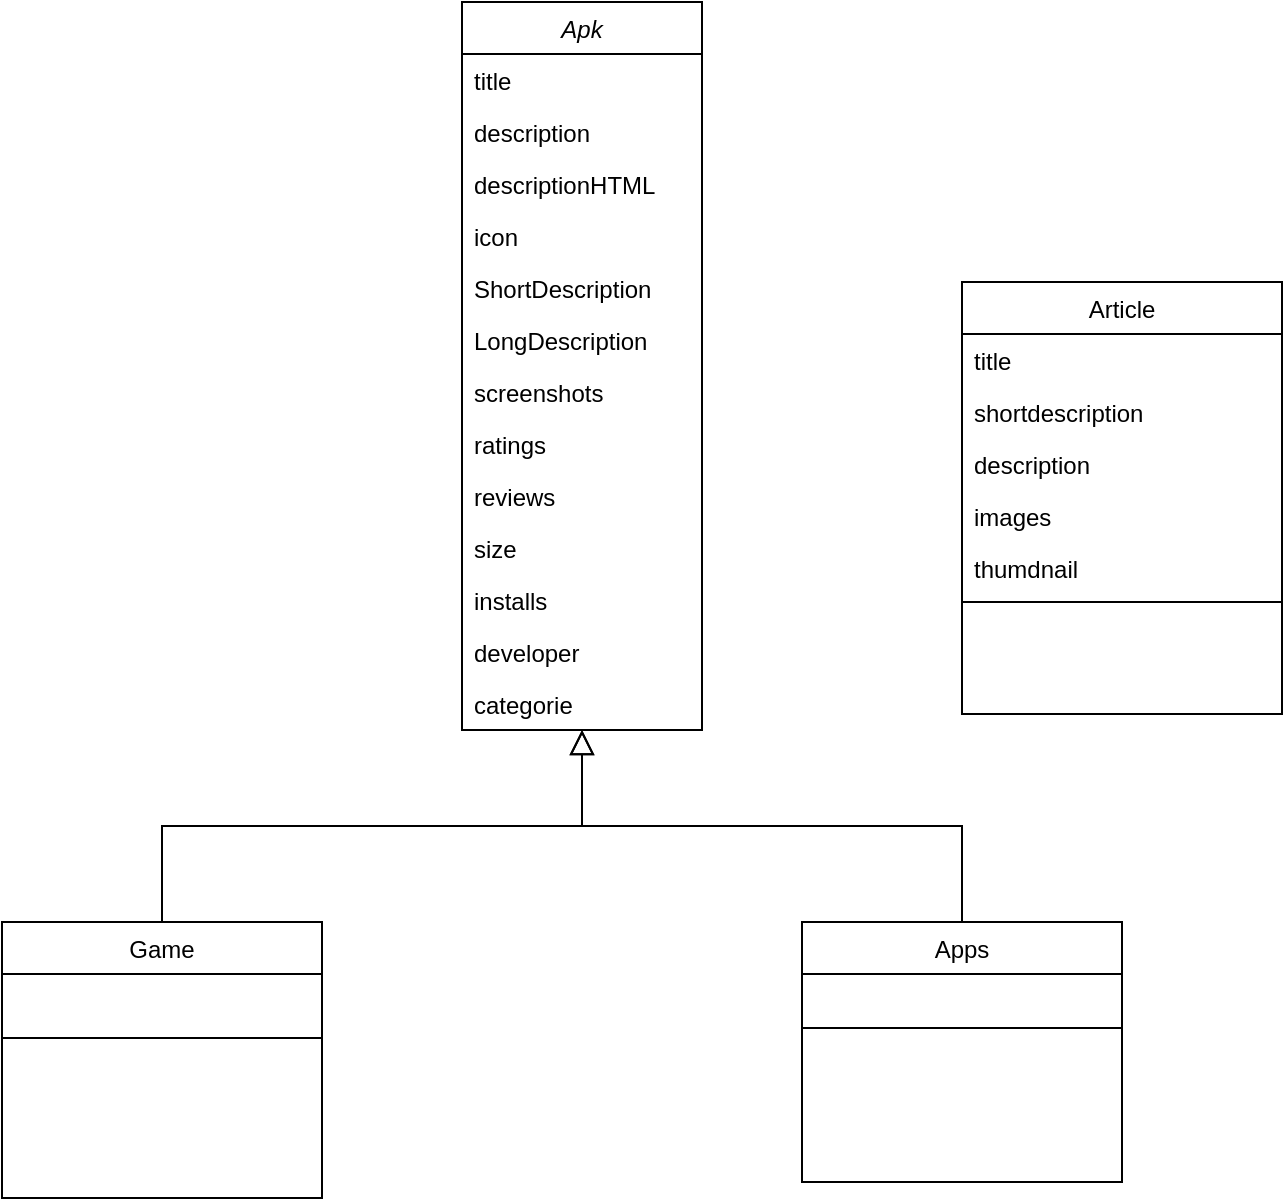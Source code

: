 <mxfile version="21.3.7" type="github" pages="4">
  <diagram id="C5RBs43oDa-KdzZeNtuy" name="Page-1">
    <mxGraphModel dx="1050" dy="623" grid="1" gridSize="10" guides="1" tooltips="1" connect="1" arrows="1" fold="1" page="1" pageScale="1" pageWidth="827" pageHeight="1169" math="0" shadow="0">
      <root>
        <mxCell id="WIyWlLk6GJQsqaUBKTNV-0" />
        <mxCell id="WIyWlLk6GJQsqaUBKTNV-1" parent="WIyWlLk6GJQsqaUBKTNV-0" />
        <mxCell id="zkfFHV4jXpPFQw0GAbJ--0" value="Apk" style="swimlane;fontStyle=2;align=center;verticalAlign=top;childLayout=stackLayout;horizontal=1;startSize=26;horizontalStack=0;resizeParent=1;resizeLast=0;collapsible=1;marginBottom=0;rounded=0;shadow=0;strokeWidth=1;" parent="WIyWlLk6GJQsqaUBKTNV-1" vertex="1">
          <mxGeometry x="320" y="40" width="120" height="364" as="geometry">
            <mxRectangle x="230" y="140" width="160" height="26" as="alternateBounds" />
          </mxGeometry>
        </mxCell>
        <mxCell id="zkfFHV4jXpPFQw0GAbJ--1" value="title" style="text;align=left;verticalAlign=top;spacingLeft=4;spacingRight=4;overflow=hidden;rotatable=0;points=[[0,0.5],[1,0.5]];portConstraint=eastwest;" parent="zkfFHV4jXpPFQw0GAbJ--0" vertex="1">
          <mxGeometry y="26" width="120" height="26" as="geometry" />
        </mxCell>
        <mxCell id="a1Oi_Ky5pciejbNv0Awz-40" value="description" style="text;align=left;verticalAlign=top;spacingLeft=4;spacingRight=4;overflow=hidden;rotatable=0;points=[[0,0.5],[1,0.5]];portConstraint=eastwest;" parent="zkfFHV4jXpPFQw0GAbJ--0" vertex="1">
          <mxGeometry y="52" width="120" height="26" as="geometry" />
        </mxCell>
        <mxCell id="a1Oi_Ky5pciejbNv0Awz-41" value="descriptionHTML" style="text;align=left;verticalAlign=top;spacingLeft=4;spacingRight=4;overflow=hidden;rotatable=0;points=[[0,0.5],[1,0.5]];portConstraint=eastwest;" parent="zkfFHV4jXpPFQw0GAbJ--0" vertex="1">
          <mxGeometry y="78" width="120" height="26" as="geometry" />
        </mxCell>
        <mxCell id="a1Oi_Ky5pciejbNv0Awz-2" value="icon" style="text;align=left;verticalAlign=top;spacingLeft=4;spacingRight=4;overflow=hidden;rotatable=0;points=[[0,0.5],[1,0.5]];portConstraint=eastwest;rounded=0;shadow=0;html=0;" parent="zkfFHV4jXpPFQw0GAbJ--0" vertex="1">
          <mxGeometry y="104" width="120" height="26" as="geometry" />
        </mxCell>
        <mxCell id="zkfFHV4jXpPFQw0GAbJ--3" value="ShortDescription" style="text;align=left;verticalAlign=top;spacingLeft=4;spacingRight=4;overflow=hidden;rotatable=0;points=[[0,0.5],[1,0.5]];portConstraint=eastwest;rounded=0;shadow=0;html=0;" parent="zkfFHV4jXpPFQw0GAbJ--0" vertex="1">
          <mxGeometry y="130" width="120" height="26" as="geometry" />
        </mxCell>
        <mxCell id="zkfFHV4jXpPFQw0GAbJ--5" value="LongDescription" style="text;align=left;verticalAlign=top;spacingLeft=4;spacingRight=4;overflow=hidden;rotatable=0;points=[[0,0.5],[1,0.5]];portConstraint=eastwest;" parent="zkfFHV4jXpPFQw0GAbJ--0" vertex="1">
          <mxGeometry y="156" width="120" height="26" as="geometry" />
        </mxCell>
        <mxCell id="a1Oi_Ky5pciejbNv0Awz-38" value="screenshots" style="text;align=left;verticalAlign=top;spacingLeft=4;spacingRight=4;overflow=hidden;rotatable=0;points=[[0,0.5],[1,0.5]];portConstraint=eastwest;rounded=0;shadow=0;html=0;" parent="zkfFHV4jXpPFQw0GAbJ--0" vertex="1">
          <mxGeometry y="182" width="120" height="26" as="geometry" />
        </mxCell>
        <mxCell id="a1Oi_Ky5pciejbNv0Awz-42" value="ratings" style="text;align=left;verticalAlign=top;spacingLeft=4;spacingRight=4;overflow=hidden;rotatable=0;points=[[0,0.5],[1,0.5]];portConstraint=eastwest;rounded=0;shadow=0;html=0;" parent="zkfFHV4jXpPFQw0GAbJ--0" vertex="1">
          <mxGeometry y="208" width="120" height="26" as="geometry" />
        </mxCell>
        <mxCell id="a1Oi_Ky5pciejbNv0Awz-43" value="reviews" style="text;align=left;verticalAlign=top;spacingLeft=4;spacingRight=4;overflow=hidden;rotatable=0;points=[[0,0.5],[1,0.5]];portConstraint=eastwest;rounded=0;shadow=0;html=0;" parent="zkfFHV4jXpPFQw0GAbJ--0" vertex="1">
          <mxGeometry y="234" width="120" height="26" as="geometry" />
        </mxCell>
        <mxCell id="a1Oi_Ky5pciejbNv0Awz-39" value="size" style="text;align=left;verticalAlign=top;spacingLeft=4;spacingRight=4;overflow=hidden;rotatable=0;points=[[0,0.5],[1,0.5]];portConstraint=eastwest;rounded=0;shadow=0;html=0;" parent="zkfFHV4jXpPFQw0GAbJ--0" vertex="1">
          <mxGeometry y="260" width="120" height="26" as="geometry" />
        </mxCell>
        <mxCell id="a1Oi_Ky5pciejbNv0Awz-44" value="installs" style="text;align=left;verticalAlign=top;spacingLeft=4;spacingRight=4;overflow=hidden;rotatable=0;points=[[0,0.5],[1,0.5]];portConstraint=eastwest;rounded=0;shadow=0;html=0;" parent="zkfFHV4jXpPFQw0GAbJ--0" vertex="1">
          <mxGeometry y="286" width="120" height="26" as="geometry" />
        </mxCell>
        <mxCell id="a1Oi_Ky5pciejbNv0Awz-45" value="developer" style="text;align=left;verticalAlign=top;spacingLeft=4;spacingRight=4;overflow=hidden;rotatable=0;points=[[0,0.5],[1,0.5]];portConstraint=eastwest;rounded=0;shadow=0;html=0;" parent="zkfFHV4jXpPFQw0GAbJ--0" vertex="1">
          <mxGeometry y="312" width="120" height="26" as="geometry" />
        </mxCell>
        <mxCell id="XHYxRueolxexjnhZCUnx-1" value="categorie" style="text;align=left;verticalAlign=top;spacingLeft=4;spacingRight=4;overflow=hidden;rotatable=0;points=[[0,0.5],[1,0.5]];portConstraint=eastwest;rounded=0;shadow=0;html=0;" parent="zkfFHV4jXpPFQw0GAbJ--0" vertex="1">
          <mxGeometry y="338" width="120" height="26" as="geometry" />
        </mxCell>
        <mxCell id="zkfFHV4jXpPFQw0GAbJ--6" value="Game" style="swimlane;fontStyle=0;align=center;verticalAlign=top;childLayout=stackLayout;horizontal=1;startSize=26;horizontalStack=0;resizeParent=1;resizeLast=0;collapsible=1;marginBottom=0;rounded=0;shadow=0;strokeWidth=1;" parent="WIyWlLk6GJQsqaUBKTNV-1" vertex="1">
          <mxGeometry x="90" y="500" width="160" height="138" as="geometry">
            <mxRectangle x="130" y="380" width="160" height="26" as="alternateBounds" />
          </mxGeometry>
        </mxCell>
        <mxCell id="zkfFHV4jXpPFQw0GAbJ--9" value="" style="line;html=1;strokeWidth=1;align=left;verticalAlign=middle;spacingTop=-1;spacingLeft=3;spacingRight=3;rotatable=0;labelPosition=right;points=[];portConstraint=eastwest;" parent="zkfFHV4jXpPFQw0GAbJ--6" vertex="1">
          <mxGeometry y="26" width="160" height="64" as="geometry" />
        </mxCell>
        <mxCell id="zkfFHV4jXpPFQw0GAbJ--12" value="" style="endArrow=block;endSize=10;endFill=0;shadow=0;strokeWidth=1;rounded=0;edgeStyle=elbowEdgeStyle;elbow=vertical;" parent="WIyWlLk6GJQsqaUBKTNV-1" source="zkfFHV4jXpPFQw0GAbJ--6" target="zkfFHV4jXpPFQw0GAbJ--0" edge="1">
          <mxGeometry width="160" relative="1" as="geometry">
            <mxPoint x="200" y="203" as="sourcePoint" />
            <mxPoint x="200" y="203" as="targetPoint" />
          </mxGeometry>
        </mxCell>
        <mxCell id="zkfFHV4jXpPFQw0GAbJ--13" value="Apps" style="swimlane;fontStyle=0;align=center;verticalAlign=top;childLayout=stackLayout;horizontal=1;startSize=26;horizontalStack=0;resizeParent=1;resizeLast=0;collapsible=1;marginBottom=0;rounded=0;shadow=0;strokeWidth=1;" parent="WIyWlLk6GJQsqaUBKTNV-1" vertex="1">
          <mxGeometry x="490" y="500" width="160" height="130" as="geometry">
            <mxRectangle x="340" y="380" width="170" height="26" as="alternateBounds" />
          </mxGeometry>
        </mxCell>
        <mxCell id="zkfFHV4jXpPFQw0GAbJ--15" value="" style="line;html=1;strokeWidth=1;align=left;verticalAlign=middle;spacingTop=-1;spacingLeft=3;spacingRight=3;rotatable=0;labelPosition=right;points=[];portConstraint=eastwest;" parent="zkfFHV4jXpPFQw0GAbJ--13" vertex="1">
          <mxGeometry y="26" width="160" height="54" as="geometry" />
        </mxCell>
        <mxCell id="zkfFHV4jXpPFQw0GAbJ--16" value="" style="endArrow=block;endSize=10;endFill=0;shadow=0;strokeWidth=1;rounded=0;edgeStyle=elbowEdgeStyle;elbow=vertical;" parent="WIyWlLk6GJQsqaUBKTNV-1" source="zkfFHV4jXpPFQw0GAbJ--13" target="zkfFHV4jXpPFQw0GAbJ--0" edge="1">
          <mxGeometry width="160" relative="1" as="geometry">
            <mxPoint x="210" y="373" as="sourcePoint" />
            <mxPoint x="310" y="271" as="targetPoint" />
          </mxGeometry>
        </mxCell>
        <mxCell id="zkfFHV4jXpPFQw0GAbJ--17" value="Article" style="swimlane;fontStyle=0;align=center;verticalAlign=top;childLayout=stackLayout;horizontal=1;startSize=26;horizontalStack=0;resizeParent=1;resizeLast=0;collapsible=1;marginBottom=0;rounded=0;shadow=0;strokeWidth=1;" parent="WIyWlLk6GJQsqaUBKTNV-1" vertex="1">
          <mxGeometry x="570" y="180" width="160" height="216" as="geometry">
            <mxRectangle x="570" y="100" width="160" height="26" as="alternateBounds" />
          </mxGeometry>
        </mxCell>
        <mxCell id="zkfFHV4jXpPFQw0GAbJ--18" value="title" style="text;align=left;verticalAlign=top;spacingLeft=4;spacingRight=4;overflow=hidden;rotatable=0;points=[[0,0.5],[1,0.5]];portConstraint=eastwest;" parent="zkfFHV4jXpPFQw0GAbJ--17" vertex="1">
          <mxGeometry y="26" width="160" height="26" as="geometry" />
        </mxCell>
        <mxCell id="zkfFHV4jXpPFQw0GAbJ--19" value="shortdescription" style="text;align=left;verticalAlign=top;spacingLeft=4;spacingRight=4;overflow=hidden;rotatable=0;points=[[0,0.5],[1,0.5]];portConstraint=eastwest;rounded=0;shadow=0;html=0;" parent="zkfFHV4jXpPFQw0GAbJ--17" vertex="1">
          <mxGeometry y="52" width="160" height="26" as="geometry" />
        </mxCell>
        <mxCell id="zkfFHV4jXpPFQw0GAbJ--20" value="description" style="text;align=left;verticalAlign=top;spacingLeft=4;spacingRight=4;overflow=hidden;rotatable=0;points=[[0,0.5],[1,0.5]];portConstraint=eastwest;rounded=0;shadow=0;html=0;" parent="zkfFHV4jXpPFQw0GAbJ--17" vertex="1">
          <mxGeometry y="78" width="160" height="26" as="geometry" />
        </mxCell>
        <mxCell id="zkfFHV4jXpPFQw0GAbJ--21" value="images" style="text;align=left;verticalAlign=top;spacingLeft=4;spacingRight=4;overflow=hidden;rotatable=0;points=[[0,0.5],[1,0.5]];portConstraint=eastwest;rounded=0;shadow=0;html=0;" parent="zkfFHV4jXpPFQw0GAbJ--17" vertex="1">
          <mxGeometry y="104" width="160" height="26" as="geometry" />
        </mxCell>
        <mxCell id="zkfFHV4jXpPFQw0GAbJ--22" value="thumdnail" style="text;align=left;verticalAlign=top;spacingLeft=4;spacingRight=4;overflow=hidden;rotatable=0;points=[[0,0.5],[1,0.5]];portConstraint=eastwest;rounded=0;shadow=0;html=0;" parent="zkfFHV4jXpPFQw0GAbJ--17" vertex="1">
          <mxGeometry y="130" width="160" height="26" as="geometry" />
        </mxCell>
        <mxCell id="zkfFHV4jXpPFQw0GAbJ--23" value="" style="line;html=1;strokeWidth=1;align=left;verticalAlign=middle;spacingTop=-1;spacingLeft=3;spacingRight=3;rotatable=0;labelPosition=right;points=[];portConstraint=eastwest;" parent="zkfFHV4jXpPFQw0GAbJ--17" vertex="1">
          <mxGeometry y="156" width="160" height="8" as="geometry" />
        </mxCell>
      </root>
    </mxGraphModel>
  </diagram>
  <diagram id="9x3FUVSs3cE9I3kzrcLE" name="Page-2">
    <mxGraphModel dx="1167" dy="692" grid="1" gridSize="10" guides="1" tooltips="1" connect="1" arrows="1" fold="1" page="1" pageScale="1" pageWidth="827" pageHeight="1169" math="0" shadow="0">
      <root>
        <mxCell id="0" />
        <mxCell id="1" parent="0" />
        <mxCell id="oyxYC7p3GmtmiMxruvlk-1" value="Client" style="shape=umlActor;verticalLabelPosition=bottom;verticalAlign=top;html=1;outlineConnect=0;" parent="1" vertex="1">
          <mxGeometry x="130" y="60" width="30" height="60" as="geometry" />
        </mxCell>
        <mxCell id="oyxYC7p3GmtmiMxruvlk-2" value="Admin" style="shape=umlActor;verticalLabelPosition=bottom;verticalAlign=top;html=1;outlineConnect=0;" parent="1" vertex="1">
          <mxGeometry x="130" y="420" width="30" height="60" as="geometry" />
        </mxCell>
        <mxCell id="oyxYC7p3GmtmiMxruvlk-3" value="Consulter les Applications" style="ellipse;whiteSpace=wrap;html=1;" parent="1" vertex="1">
          <mxGeometry x="310" width="240" height="60" as="geometry" />
        </mxCell>
        <mxCell id="oyxYC7p3GmtmiMxruvlk-4" value="Gerer Les Application" style="ellipse;whiteSpace=wrap;html=1;" parent="1" vertex="1">
          <mxGeometry x="280" y="510" width="240" height="60" as="geometry" />
        </mxCell>
        <mxCell id="oyxYC7p3GmtmiMxruvlk-7" value="" style="endArrow=none;html=1;rounded=0;exitX=0.5;exitY=0.5;exitDx=0;exitDy=0;exitPerimeter=0;entryX=0.02;entryY=0.687;entryDx=0;entryDy=0;entryPerimeter=0;" parent="1" source="oyxYC7p3GmtmiMxruvlk-1" target="oyxYC7p3GmtmiMxruvlk-3" edge="1">
          <mxGeometry width="50" height="50" relative="1" as="geometry">
            <mxPoint x="390" y="290" as="sourcePoint" />
            <mxPoint x="440" y="240" as="targetPoint" />
          </mxGeometry>
        </mxCell>
        <mxCell id="oyxYC7p3GmtmiMxruvlk-8" value="" style="endArrow=none;html=1;rounded=0;exitX=0.5;exitY=0.5;exitDx=0;exitDy=0;exitPerimeter=0;entryX=0.028;entryY=0.36;entryDx=0;entryDy=0;entryPerimeter=0;" parent="1" source="oyxYC7p3GmtmiMxruvlk-2" target="oyxYC7p3GmtmiMxruvlk-4" edge="1">
          <mxGeometry width="50" height="50" relative="1" as="geometry">
            <mxPoint x="390" y="520" as="sourcePoint" />
            <mxPoint x="440" y="470" as="targetPoint" />
          </mxGeometry>
        </mxCell>
        <mxCell id="oyxYC7p3GmtmiMxruvlk-14" value="Telecharger les Applications" style="ellipse;whiteSpace=wrap;html=1;" parent="1" vertex="1">
          <mxGeometry x="300" y="90" width="240" height="60" as="geometry" />
        </mxCell>
        <mxCell id="oyxYC7p3GmtmiMxruvlk-15" value="" style="endArrow=none;html=1;rounded=0;exitX=0.5;exitY=0.5;exitDx=0;exitDy=0;exitPerimeter=0;entryX=0;entryY=0.5;entryDx=0;entryDy=0;" parent="1" source="oyxYC7p3GmtmiMxruvlk-1" target="oyxYC7p3GmtmiMxruvlk-14" edge="1">
          <mxGeometry width="50" height="50" relative="1" as="geometry">
            <mxPoint x="155" y="100" as="sourcePoint" />
            <mxPoint x="290" y="130" as="targetPoint" />
          </mxGeometry>
        </mxCell>
        <mxCell id="oyxYC7p3GmtmiMxruvlk-17" value="Authentification" style="ellipse;whiteSpace=wrap;html=1;" parent="1" vertex="1">
          <mxGeometry x="620" y="420" width="240" height="60" as="geometry" />
        </mxCell>
        <mxCell id="oyxYC7p3GmtmiMxruvlk-21" value="Gerer Les Articles" style="ellipse;whiteSpace=wrap;html=1;" parent="1" vertex="1">
          <mxGeometry x="280" y="350" width="240" height="60" as="geometry" />
        </mxCell>
        <mxCell id="oyxYC7p3GmtmiMxruvlk-22" value="" style="endArrow=none;html=1;rounded=0;exitX=0.5;exitY=0.5;exitDx=0;exitDy=0;exitPerimeter=0;entryX=0;entryY=0.5;entryDx=0;entryDy=0;" parent="1" source="oyxYC7p3GmtmiMxruvlk-2" target="oyxYC7p3GmtmiMxruvlk-21" edge="1">
          <mxGeometry width="50" height="50" relative="1" as="geometry">
            <mxPoint x="145" y="430" as="sourcePoint" />
            <mxPoint x="300" y="430" as="targetPoint" />
          </mxGeometry>
        </mxCell>
        <mxCell id="oyxYC7p3GmtmiMxruvlk-27" value="Extends" style="endArrow=block;endSize=16;endFill=0;html=1;rounded=0;exitX=0.5;exitY=0;exitDx=0;exitDy=0;exitPerimeter=0;" parent="1" source="oyxYC7p3GmtmiMxruvlk-2" edge="1">
          <mxGeometry width="160" relative="1" as="geometry">
            <mxPoint x="160" y="390" as="sourcePoint" />
            <mxPoint x="145" y="140" as="targetPoint" />
          </mxGeometry>
        </mxCell>
        <mxCell id="oyxYC7p3GmtmiMxruvlk-28" value="&amp;lt;&amp;lt;include&amp;gt;&amp;gt;" style="endArrow=open;endSize=12;dashed=1;html=1;rounded=0;exitX=1;exitY=0.5;exitDx=0;exitDy=0;entryX=0.102;entryY=0.122;entryDx=0;entryDy=0;entryPerimeter=0;" parent="1" source="oyxYC7p3GmtmiMxruvlk-21" edge="1" target="oyxYC7p3GmtmiMxruvlk-17">
          <mxGeometry width="160" relative="1" as="geometry">
            <mxPoint x="350" y="310" as="sourcePoint" />
            <mxPoint x="650" y="420" as="targetPoint" />
          </mxGeometry>
        </mxCell>
        <mxCell id="oyxYC7p3GmtmiMxruvlk-30" value="&amp;lt;&amp;lt;include&amp;gt;&amp;gt;" style="endArrow=open;endSize=12;dashed=1;html=1;rounded=0;exitX=1;exitY=0.5;exitDx=0;exitDy=0;entryX=0.199;entryY=0.937;entryDx=0;entryDy=0;entryPerimeter=0;" parent="1" source="oyxYC7p3GmtmiMxruvlk-4" target="oyxYC7p3GmtmiMxruvlk-17" edge="1">
          <mxGeometry width="160" relative="1" as="geometry">
            <mxPoint x="540" y="510" as="sourcePoint" />
            <mxPoint x="694" y="563" as="targetPoint" />
          </mxGeometry>
        </mxCell>
        <mxCell id="18bco8BzDq-YY5OEev9_-1" value="&lt;font style=&quot;font-size: 12px;&quot;&gt;Consulter les articles&lt;/font&gt;" style="ellipse;whiteSpace=wrap;html=1;fontSize=16;" vertex="1" parent="1">
          <mxGeometry x="300" y="180" width="240" height="50" as="geometry" />
        </mxCell>
        <mxCell id="18bco8BzDq-YY5OEev9_-2" value="" style="endArrow=none;html=1;rounded=0;fontSize=12;startSize=8;endSize=8;curved=1;exitX=0.5;exitY=0.5;exitDx=0;exitDy=0;exitPerimeter=0;entryX=0.032;entryY=0.344;entryDx=0;entryDy=0;entryPerimeter=0;" edge="1" parent="1" source="oyxYC7p3GmtmiMxruvlk-1" target="18bco8BzDq-YY5OEev9_-1">
          <mxGeometry width="50" height="50" relative="1" as="geometry">
            <mxPoint x="530" y="210" as="sourcePoint" />
            <mxPoint x="580" y="160" as="targetPoint" />
          </mxGeometry>
        </mxCell>
      </root>
    </mxGraphModel>
  </diagram>
  <diagram id="LFkCnb4qeMZyGFHx7Eqo" name="sequenceAdmin">
    <mxGraphModel dx="1450" dy="623" grid="0" gridSize="10" guides="1" tooltips="1" connect="1" arrows="1" fold="1" page="0" pageScale="1" pageWidth="827" pageHeight="1169" math="0" shadow="0">
      <root>
        <mxCell id="0" />
        <mxCell id="1" parent="0" />
        <mxCell id="Ls_dzNmJnzylHjJiiB_Z-13" value="&lt;div style=&quot;&quot;&gt;&lt;br&gt;&lt;/div&gt;" style="shape=umlLifeline;perimeter=lifelinePerimeter;whiteSpace=wrap;html=1;container=1;dropTarget=0;collapsible=0;recursiveResize=0;outlineConnect=0;portConstraint=eastwest;newEdgeStyle={&quot;edgeStyle&quot;:&quot;elbowEdgeStyle&quot;,&quot;elbow&quot;:&quot;vertical&quot;,&quot;curved&quot;:0,&quot;rounded&quot;:0};participant=umlActor;fontSize=16;align=right;" vertex="1" parent="1">
          <mxGeometry y="43" width="21.37" height="525" as="geometry" />
        </mxCell>
        <mxCell id="Ls_dzNmJnzylHjJiiB_Z-17" value="" style="html=1;points=[];perimeter=orthogonalPerimeter;outlineConnect=0;targetShapes=umlLifeline;portConstraint=eastwest;newEdgeStyle={&quot;edgeStyle&quot;:&quot;elbowEdgeStyle&quot;,&quot;elbow&quot;:&quot;vertical&quot;,&quot;curved&quot;:0,&quot;rounded&quot;:0};fontSize=16;" vertex="1" parent="Ls_dzNmJnzylHjJiiB_Z-13">
          <mxGeometry x="5" y="55" width="10" height="249" as="geometry" />
        </mxCell>
        <mxCell id="Ls_dzNmJnzylHjJiiB_Z-23" value="" style="endArrow=block;endSize=16;endFill=0;html=1;rounded=0;fontSize=12;curved=1;" edge="1" parent="1">
          <mxGeometry width="160" relative="1" as="geometry">
            <mxPoint x="16" y="124" as="sourcePoint" />
            <mxPoint x="279" y="124" as="targetPoint" />
          </mxGeometry>
        </mxCell>
        <mxCell id="Ls_dzNmJnzylHjJiiB_Z-24" value="&lt;font style=&quot;font-size: 12px;&quot;&gt;Saisir Email et mot de passe()&lt;/font&gt;" style="text;strokeColor=none;align=center;fillColor=none;html=1;verticalAlign=middle;whiteSpace=wrap;rounded=0;fontSize=16;" vertex="1" parent="1">
          <mxGeometry x="64" y="125" width="174" height="30" as="geometry" />
        </mxCell>
        <mxCell id="Ls_dzNmJnzylHjJiiB_Z-26" value="&lt;font style=&quot;font-size: 13px;&quot;&gt;Admin&lt;/font&gt;" style="text;strokeColor=none;align=center;fillColor=none;html=1;verticalAlign=middle;whiteSpace=wrap;rounded=0;fontSize=16;" vertex="1" parent="1">
          <mxGeometry x="-20" y="9" width="60" height="30" as="geometry" />
        </mxCell>
        <mxCell id="Ls_dzNmJnzylHjJiiB_Z-30" value="&lt;font style=&quot;font-size: 13px;&quot;&gt;View&lt;/font&gt;" style="html=1;whiteSpace=wrap;fontSize=16;" vertex="1" parent="1">
          <mxGeometry x="244" y="44" width="80" height="37" as="geometry" />
        </mxCell>
        <mxCell id="Ls_dzNmJnzylHjJiiB_Z-31" value="" style="endArrow=none;dashed=1;html=1;rounded=0;fontSize=12;startSize=8;endSize=8;curved=1;entryX=0.5;entryY=1;entryDx=0;entryDy=0;" edge="1" parent="1" source="Ls_dzNmJnzylHjJiiB_Z-32" target="Ls_dzNmJnzylHjJiiB_Z-30">
          <mxGeometry width="50" height="50" relative="1" as="geometry">
            <mxPoint x="287" y="398" as="sourcePoint" />
            <mxPoint x="292" y="262" as="targetPoint" />
          </mxGeometry>
        </mxCell>
        <mxCell id="Ls_dzNmJnzylHjJiiB_Z-33" value="" style="endArrow=none;dashed=1;html=1;rounded=0;fontSize=12;startSize=8;endSize=8;curved=1;entryX=0.5;entryY=1;entryDx=0;entryDy=0;" edge="1" parent="1" target="Ls_dzNmJnzylHjJiiB_Z-32">
          <mxGeometry width="50" height="50" relative="1" as="geometry">
            <mxPoint x="284" y="561" as="sourcePoint" />
            <mxPoint x="356" y="135" as="targetPoint" />
          </mxGeometry>
        </mxCell>
        <mxCell id="Ls_dzNmJnzylHjJiiB_Z-32" value="" style="html=1;points=[];perimeter=orthogonalPerimeter;outlineConnect=0;targetShapes=umlLifeline;portConstraint=eastwest;newEdgeStyle={&quot;edgeStyle&quot;:&quot;elbowEdgeStyle&quot;,&quot;elbow&quot;:&quot;vertical&quot;,&quot;curved&quot;:0,&quot;rounded&quot;:0};fontSize=16;" vertex="1" parent="1">
          <mxGeometry x="279" y="125" width="11.2" height="290" as="geometry" />
        </mxCell>
        <mxCell id="Ls_dzNmJnzylHjJiiB_Z-34" value="&lt;font style=&quot;font-size: 13px;&quot;&gt;Service&lt;/font&gt;" style="html=1;whiteSpace=wrap;fontSize=16;" vertex="1" parent="1">
          <mxGeometry x="510" y="44" width="80" height="37" as="geometry" />
        </mxCell>
        <mxCell id="Ls_dzNmJnzylHjJiiB_Z-35" value="" style="endArrow=none;dashed=1;html=1;rounded=0;fontSize=12;startSize=8;endSize=8;curved=1;entryX=0.5;entryY=1;entryDx=0;entryDy=0;" edge="1" parent="1" target="Ls_dzNmJnzylHjJiiB_Z-34">
          <mxGeometry width="50" height="50" relative="1" as="geometry">
            <mxPoint x="550" y="548" as="sourcePoint" />
            <mxPoint x="550" y="135" as="targetPoint" />
          </mxGeometry>
        </mxCell>
        <mxCell id="Ls_dzNmJnzylHjJiiB_Z-36" value="" style="html=1;points=[];perimeter=orthogonalPerimeter;outlineConnect=0;targetShapes=umlLifeline;portConstraint=eastwest;newEdgeStyle={&quot;edgeStyle&quot;:&quot;elbowEdgeStyle&quot;,&quot;elbow&quot;:&quot;vertical&quot;,&quot;curved&quot;:0,&quot;rounded&quot;:0};fontSize=16;" vertex="1" parent="1">
          <mxGeometry x="545" y="156" width="10" height="255" as="geometry" />
        </mxCell>
        <mxCell id="Ls_dzNmJnzylHjJiiB_Z-37" value="&lt;font style=&quot;font-size: 13px;&quot;&gt;Database&lt;/font&gt;" style="html=1;whiteSpace=wrap;fontSize=16;" vertex="1" parent="1">
          <mxGeometry x="715" y="42" width="80" height="37" as="geometry" />
        </mxCell>
        <mxCell id="Ls_dzNmJnzylHjJiiB_Z-38" value="" style="endArrow=none;dashed=1;html=1;rounded=0;fontSize=12;startSize=8;endSize=8;curved=1;entryX=0.5;entryY=1;entryDx=0;entryDy=0;" edge="1" parent="1" target="Ls_dzNmJnzylHjJiiB_Z-37">
          <mxGeometry width="50" height="50" relative="1" as="geometry">
            <mxPoint x="755" y="545" as="sourcePoint" />
            <mxPoint x="755" y="135" as="targetPoint" />
          </mxGeometry>
        </mxCell>
        <mxCell id="Ls_dzNmJnzylHjJiiB_Z-39" value="" style="html=1;points=[];perimeter=orthogonalPerimeter;outlineConnect=0;targetShapes=umlLifeline;portConstraint=eastwest;newEdgeStyle={&quot;edgeStyle&quot;:&quot;elbowEdgeStyle&quot;,&quot;elbow&quot;:&quot;vertical&quot;,&quot;curved&quot;:0,&quot;rounded&quot;:0};fontSize=16;" vertex="1" parent="1">
          <mxGeometry x="750" y="156" width="10" height="243" as="geometry" />
        </mxCell>
        <mxCell id="Ls_dzNmJnzylHjJiiB_Z-40" value="" style="endArrow=block;endSize=16;endFill=0;html=1;rounded=0;fontSize=12;curved=1;" edge="1" parent="1">
          <mxGeometry width="160" relative="1" as="geometry">
            <mxPoint x="289" y="198" as="sourcePoint" />
            <mxPoint x="544" y="198" as="targetPoint" />
          </mxGeometry>
        </mxCell>
        <mxCell id="Ls_dzNmJnzylHjJiiB_Z-41" value="&lt;font style=&quot;font-size: 12px;&quot;&gt;Valider Format Email et mot de passe()&lt;/font&gt;" style="text;strokeColor=none;align=center;fillColor=none;html=1;verticalAlign=middle;whiteSpace=wrap;rounded=0;fontSize=12;" vertex="1" parent="1">
          <mxGeometry x="329" y="204" width="172" height="30" as="geometry" />
        </mxCell>
        <mxCell id="Ls_dzNmJnzylHjJiiB_Z-43" value="" style="endArrow=block;endSize=16;endFill=0;html=1;rounded=0;fontSize=12;curved=1;" edge="1" parent="1" source="Ls_dzNmJnzylHjJiiB_Z-36">
          <mxGeometry width="160" relative="1" as="geometry">
            <mxPoint x="560" y="183" as="sourcePoint" />
            <mxPoint x="747" y="183" as="targetPoint" />
          </mxGeometry>
        </mxCell>
        <mxCell id="Ls_dzNmJnzylHjJiiB_Z-44" value="loop1,3" style="shape=umlFrame;whiteSpace=wrap;html=1;pointerEvents=0;fontSize=16;" vertex="1" parent="1">
          <mxGeometry x="-13" y="244" width="796" height="111" as="geometry" />
        </mxCell>
        <mxCell id="Ls_dzNmJnzylHjJiiB_Z-46" value="" style="endArrow=open;endFill=1;endSize=12;html=1;rounded=0;fontSize=12;curved=1;" edge="1" parent="1">
          <mxGeometry width="160" relative="1" as="geometry">
            <mxPoint x="279" y="285" as="sourcePoint" />
            <mxPoint x="15" y="285" as="targetPoint" />
          </mxGeometry>
        </mxCell>
        <mxCell id="Ls_dzNmJnzylHjJiiB_Z-47" value="" style="endArrow=open;endFill=1;endSize=12;html=1;rounded=0;fontSize=12;curved=1;" edge="1" parent="1">
          <mxGeometry width="160" relative="1" as="geometry">
            <mxPoint x="544" y="287" as="sourcePoint" />
            <mxPoint x="291" y="287.5" as="targetPoint" />
          </mxGeometry>
        </mxCell>
        <mxCell id="Ls_dzNmJnzylHjJiiB_Z-48" value="" style="endArrow=open;endFill=1;endSize=12;html=1;rounded=0;fontSize=12;curved=1;" edge="1" parent="1">
          <mxGeometry width="160" relative="1" as="geometry">
            <mxPoint x="748" y="268" as="sourcePoint" />
            <mxPoint x="553" y="268" as="targetPoint" />
          </mxGeometry>
        </mxCell>
        <mxCell id="Ls_dzNmJnzylHjJiiB_Z-52" value="&lt;font style=&quot;font-size: 12px;&quot;&gt;Verifier Email et mot de passe dans la base de donne()&lt;/font&gt;" style="text;strokeColor=none;align=center;fillColor=none;html=1;verticalAlign=middle;whiteSpace=wrap;rounded=0;fontSize=12;" vertex="1" parent="1">
          <mxGeometry x="561" y="191" width="172" height="30" as="geometry" />
        </mxCell>
        <mxCell id="Ls_dzNmJnzylHjJiiB_Z-53" value="&lt;font style=&quot;font-size: 12px;&quot;&gt;Email ou mot de passe Incorrecte()&lt;/font&gt;" style="text;strokeColor=none;align=center;fillColor=none;html=1;verticalAlign=middle;whiteSpace=wrap;rounded=0;fontSize=12;" vertex="1" parent="1">
          <mxGeometry x="576" y="275" width="172" height="30" as="geometry" />
        </mxCell>
        <mxCell id="Ls_dzNmJnzylHjJiiB_Z-54" value="&lt;font style=&quot;font-size: 12px;&quot;&gt;Email ou mot de passe Incorrecte()&lt;/font&gt;" style="text;strokeColor=none;align=center;fillColor=none;html=1;verticalAlign=middle;whiteSpace=wrap;rounded=0;fontSize=12;" vertex="1" parent="1">
          <mxGeometry x="338" y="292" width="172" height="30" as="geometry" />
        </mxCell>
        <mxCell id="Ls_dzNmJnzylHjJiiB_Z-55" value="Incorrecte" style="text;strokeColor=none;align=center;fillColor=none;html=1;verticalAlign=middle;whiteSpace=wrap;rounded=0;fontSize=12;" vertex="1" parent="1">
          <mxGeometry x="66" y="290" width="172" height="30" as="geometry" />
        </mxCell>
        <mxCell id="Ls_dzNmJnzylHjJiiB_Z-57" value="" style="endArrow=open;endFill=1;endSize=12;html=1;rounded=0;fontSize=12;curved=1;" edge="1" parent="1" target="Ls_dzNmJnzylHjJiiB_Z-32">
          <mxGeometry width="160" relative="1" as="geometry">
            <mxPoint x="16" y="329" as="sourcePoint" />
            <mxPoint x="145" y="329" as="targetPoint" />
          </mxGeometry>
        </mxCell>
        <mxCell id="Ls_dzNmJnzylHjJiiB_Z-58" value="Ressaier" style="text;strokeColor=none;align=center;fillColor=none;html=1;verticalAlign=middle;whiteSpace=wrap;rounded=0;fontSize=12;" vertex="1" parent="1">
          <mxGeometry x="55" y="329" width="172" height="30" as="geometry" />
        </mxCell>
        <mxCell id="Ls_dzNmJnzylHjJiiB_Z-62" value="alt" style="shape=umlFrame;whiteSpace=wrap;html=1;pointerEvents=0;fontSize=16;" vertex="1" parent="1">
          <mxGeometry x="-20" y="151" width="820" height="333" as="geometry" />
        </mxCell>
        <mxCell id="Ls_dzNmJnzylHjJiiB_Z-64" value="else" style="shape=umlFrame;whiteSpace=wrap;html=1;pointerEvents=0;fontSize=16;" vertex="1" parent="1">
          <mxGeometry x="-20" y="375" width="820" height="109" as="geometry" />
        </mxCell>
        <mxCell id="Ls_dzNmJnzylHjJiiB_Z-65" value="" style="endArrow=open;endFill=1;endSize=12;html=1;rounded=0;fontSize=12;curved=1;" edge="1" parent="1">
          <mxGeometry width="160" relative="1" as="geometry">
            <mxPoint x="750" y="399" as="sourcePoint" />
            <mxPoint x="555" y="399" as="targetPoint" />
          </mxGeometry>
        </mxCell>
        <mxCell id="Ls_dzNmJnzylHjJiiB_Z-66" value="&lt;font style=&quot;font-size: 12px;&quot;&gt;Admin Trouve()&lt;/font&gt;" style="text;strokeColor=none;align=center;fillColor=none;html=1;verticalAlign=middle;whiteSpace=wrap;rounded=0;fontSize=12;" vertex="1" parent="1">
          <mxGeometry x="583" y="399" width="172" height="30" as="geometry" />
        </mxCell>
        <mxCell id="Ls_dzNmJnzylHjJiiB_Z-67" value="&lt;font style=&quot;font-size: 12px;&quot;&gt;Redirect La page vers autre()&lt;/font&gt;" style="text;strokeColor=none;align=center;fillColor=none;html=1;verticalAlign=middle;whiteSpace=wrap;rounded=0;fontSize=12;" vertex="1" parent="1">
          <mxGeometry x="355" y="409" width="172" height="30" as="geometry" />
        </mxCell>
        <mxCell id="Ls_dzNmJnzylHjJiiB_Z-68" value="" style="endArrow=open;endFill=1;endSize=12;html=1;rounded=0;fontSize=12;curved=1;" edge="1" parent="1" source="Ls_dzNmJnzylHjJiiB_Z-36">
          <mxGeometry width="160" relative="1" as="geometry">
            <mxPoint x="485.2" y="411" as="sourcePoint" />
            <mxPoint x="290.2" y="411" as="targetPoint" />
          </mxGeometry>
        </mxCell>
        <mxCell id="Ls_dzNmJnzylHjJiiB_Z-69" value="" style="endArrow=open;endFill=1;endSize=12;html=1;rounded=0;fontSize=12;curved=1;" edge="1" parent="1" source="Ls_dzNmJnzylHjJiiB_Z-32">
          <mxGeometry width="160" relative="1" as="geometry">
            <mxPoint x="270.8" y="415" as="sourcePoint" />
            <mxPoint x="16" y="415" as="targetPoint" />
          </mxGeometry>
        </mxCell>
        <mxCell id="Ls_dzNmJnzylHjJiiB_Z-70" value="&lt;font style=&quot;font-size: 12px;&quot;&gt;Dashboard()&lt;/font&gt;" style="text;strokeColor=none;align=center;fillColor=none;html=1;verticalAlign=middle;whiteSpace=wrap;rounded=0;fontSize=12;" vertex="1" parent="1">
          <mxGeometry x="78" y="417" width="172" height="30" as="geometry" />
        </mxCell>
      </root>
    </mxGraphModel>
  </diagram>
  <diagram id="nPiMwICSmOJndpJwCKLi" name="Sequence Client">
    <mxGraphModel dx="1635" dy="1133" grid="0" gridSize="10" guides="1" tooltips="1" connect="1" arrows="0" fold="1" page="0" pageScale="1" pageWidth="827" pageHeight="1169" math="0" shadow="0">
      <root>
        <mxCell id="0" />
        <mxCell id="1" parent="0" />
        <mxCell id="pt8OWd2sOEDAlgRB6GiU-1" value="&lt;div style=&quot;&quot;&gt;&lt;br&gt;&lt;/div&gt;" style="shape=umlLifeline;perimeter=lifelinePerimeter;whiteSpace=wrap;html=1;container=1;dropTarget=0;collapsible=0;recursiveResize=0;outlineConnect=0;portConstraint=eastwest;newEdgeStyle={&quot;edgeStyle&quot;:&quot;elbowEdgeStyle&quot;,&quot;elbow&quot;:&quot;vertical&quot;,&quot;curved&quot;:0,&quot;rounded&quot;:0};participant=umlActor;fontSize=16;align=right;" vertex="1" parent="1">
          <mxGeometry x="-148" y="11" width="21.37" height="642" as="geometry" />
        </mxCell>
        <mxCell id="pt8OWd2sOEDAlgRB6GiU-2" value="" style="html=1;points=[];perimeter=orthogonalPerimeter;outlineConnect=0;targetShapes=umlLifeline;portConstraint=eastwest;newEdgeStyle={&quot;edgeStyle&quot;:&quot;elbowEdgeStyle&quot;,&quot;elbow&quot;:&quot;vertical&quot;,&quot;curved&quot;:0,&quot;rounded&quot;:0};fontSize=16;" vertex="1" parent="pt8OWd2sOEDAlgRB6GiU-1">
          <mxGeometry x="5" y="55" width="10" height="543" as="geometry" />
        </mxCell>
        <mxCell id="pt8OWd2sOEDAlgRB6GiU-3" value="" style="endArrow=block;endSize=16;endFill=0;html=1;rounded=0;fontSize=12;curved=1;" edge="1" parent="1">
          <mxGeometry width="160" relative="1" as="geometry">
            <mxPoint x="-132" y="92" as="sourcePoint" />
            <mxPoint x="131" y="92" as="targetPoint" />
          </mxGeometry>
        </mxCell>
        <mxCell id="pt8OWd2sOEDAlgRB6GiU-4" value="&lt;span style=&quot;font-size: 12px;&quot;&gt;Rechercher une Application&lt;/span&gt;" style="text;strokeColor=none;align=center;fillColor=none;html=1;verticalAlign=middle;whiteSpace=wrap;rounded=0;fontSize=16;" vertex="1" parent="1">
          <mxGeometry x="-84" y="93" width="174" height="30" as="geometry" />
        </mxCell>
        <mxCell id="pt8OWd2sOEDAlgRB6GiU-5" value="&lt;font style=&quot;font-size: 13px;&quot;&gt;Client&lt;/font&gt;" style="text;strokeColor=none;align=center;fillColor=none;html=1;verticalAlign=middle;whiteSpace=wrap;rounded=0;fontSize=16;" vertex="1" parent="1">
          <mxGeometry x="-168" y="-23" width="60" height="30" as="geometry" />
        </mxCell>
        <mxCell id="pt8OWd2sOEDAlgRB6GiU-6" value="&lt;font style=&quot;font-size: 13px;&quot;&gt;View&lt;/font&gt;" style="html=1;whiteSpace=wrap;fontSize=16;" vertex="1" parent="1">
          <mxGeometry x="96" y="12" width="80" height="37" as="geometry" />
        </mxCell>
        <mxCell id="pt8OWd2sOEDAlgRB6GiU-7" value="" style="endArrow=none;dashed=1;html=1;rounded=0;fontSize=12;startSize=8;endSize=8;curved=1;entryX=0.5;entryY=1;entryDx=0;entryDy=0;" edge="1" parent="1" source="pt8OWd2sOEDAlgRB6GiU-9" target="pt8OWd2sOEDAlgRB6GiU-6">
          <mxGeometry width="50" height="50" relative="1" as="geometry">
            <mxPoint x="139" y="366" as="sourcePoint" />
            <mxPoint x="144" y="230" as="targetPoint" />
          </mxGeometry>
        </mxCell>
        <mxCell id="pt8OWd2sOEDAlgRB6GiU-8" value="" style="endArrow=none;dashed=1;html=1;rounded=0;fontSize=12;startSize=8;endSize=8;curved=1;entryX=0.5;entryY=1;entryDx=0;entryDy=0;" edge="1" parent="1" target="pt8OWd2sOEDAlgRB6GiU-9">
          <mxGeometry width="50" height="50" relative="1" as="geometry">
            <mxPoint x="136" y="665" as="sourcePoint" />
            <mxPoint x="208" y="103" as="targetPoint" />
          </mxGeometry>
        </mxCell>
        <mxCell id="pt8OWd2sOEDAlgRB6GiU-9" value="" style="html=1;points=[];perimeter=orthogonalPerimeter;outlineConnect=0;targetShapes=umlLifeline;portConstraint=eastwest;newEdgeStyle={&quot;edgeStyle&quot;:&quot;elbowEdgeStyle&quot;,&quot;elbow&quot;:&quot;vertical&quot;,&quot;curved&quot;:0,&quot;rounded&quot;:0};fontSize=16;" vertex="1" parent="1">
          <mxGeometry x="131" y="93" width="11.2" height="525" as="geometry" />
        </mxCell>
        <mxCell id="pt8OWd2sOEDAlgRB6GiU-10" value="&lt;font style=&quot;font-size: 13px;&quot;&gt;Service&lt;/font&gt;" style="html=1;whiteSpace=wrap;fontSize=16;" vertex="1" parent="1">
          <mxGeometry x="362" y="12" width="80" height="37" as="geometry" />
        </mxCell>
        <mxCell id="pt8OWd2sOEDAlgRB6GiU-11" value="" style="endArrow=none;dashed=1;html=1;rounded=0;fontSize=12;startSize=8;endSize=8;curved=1;entryX=0.5;entryY=1;entryDx=0;entryDy=0;" edge="1" parent="1" target="pt8OWd2sOEDAlgRB6GiU-10">
          <mxGeometry width="50" height="50" relative="1" as="geometry">
            <mxPoint x="402" y="670" as="sourcePoint" />
            <mxPoint x="402" y="103" as="targetPoint" />
          </mxGeometry>
        </mxCell>
        <mxCell id="pt8OWd2sOEDAlgRB6GiU-12" value="" style="html=1;points=[];perimeter=orthogonalPerimeter;outlineConnect=0;targetShapes=umlLifeline;portConstraint=eastwest;newEdgeStyle={&quot;edgeStyle&quot;:&quot;elbowEdgeStyle&quot;,&quot;elbow&quot;:&quot;vertical&quot;,&quot;curved&quot;:0,&quot;rounded&quot;:0};fontSize=16;" vertex="1" parent="1">
          <mxGeometry x="397" y="124" width="10" height="492" as="geometry" />
        </mxCell>
        <mxCell id="pt8OWd2sOEDAlgRB6GiU-13" value="&lt;font style=&quot;font-size: 13px;&quot;&gt;Database&lt;/font&gt;" style="html=1;whiteSpace=wrap;fontSize=16;" vertex="1" parent="1">
          <mxGeometry x="567" y="10" width="80" height="37" as="geometry" />
        </mxCell>
        <mxCell id="pt8OWd2sOEDAlgRB6GiU-14" value="" style="endArrow=none;dashed=1;html=1;rounded=0;fontSize=12;startSize=8;endSize=8;curved=1;entryX=0.5;entryY=1;entryDx=0;entryDy=0;" edge="1" parent="1" target="pt8OWd2sOEDAlgRB6GiU-13">
          <mxGeometry width="50" height="50" relative="1" as="geometry">
            <mxPoint x="607" y="655" as="sourcePoint" />
            <mxPoint x="607" y="103" as="targetPoint" />
          </mxGeometry>
        </mxCell>
        <mxCell id="pt8OWd2sOEDAlgRB6GiU-15" value="" style="html=1;points=[];perimeter=orthogonalPerimeter;outlineConnect=0;targetShapes=umlLifeline;portConstraint=eastwest;newEdgeStyle={&quot;edgeStyle&quot;:&quot;elbowEdgeStyle&quot;,&quot;elbow&quot;:&quot;vertical&quot;,&quot;curved&quot;:0,&quot;rounded&quot;:0};fontSize=16;" vertex="1" parent="1">
          <mxGeometry x="602" y="124" width="10" height="486" as="geometry" />
        </mxCell>
        <mxCell id="pt8OWd2sOEDAlgRB6GiU-16" value="" style="endArrow=block;endSize=16;endFill=0;html=1;rounded=0;fontSize=12;curved=1;" edge="1" parent="1">
          <mxGeometry width="160" relative="1" as="geometry">
            <mxPoint x="141" y="166" as="sourcePoint" />
            <mxPoint x="396" y="166" as="targetPoint" />
          </mxGeometry>
        </mxCell>
        <mxCell id="pt8OWd2sOEDAlgRB6GiU-17" value="&lt;font style=&quot;font-size: 12px;&quot;&gt;Recomende des app dans qui&amp;nbsp;commencer par la meme text&lt;/font&gt;" style="text;strokeColor=none;align=center;fillColor=none;html=1;verticalAlign=middle;whiteSpace=wrap;rounded=0;fontSize=12;" vertex="1" parent="1">
          <mxGeometry x="181" y="172" width="190" height="30" as="geometry" />
        </mxCell>
        <mxCell id="pt8OWd2sOEDAlgRB6GiU-18" value="" style="endArrow=block;endSize=16;endFill=0;html=1;rounded=0;fontSize=12;curved=1;" edge="1" parent="1" source="pt8OWd2sOEDAlgRB6GiU-12">
          <mxGeometry width="160" relative="1" as="geometry">
            <mxPoint x="412" y="151" as="sourcePoint" />
            <mxPoint x="599" y="151" as="targetPoint" />
          </mxGeometry>
        </mxCell>
        <mxCell id="pt8OWd2sOEDAlgRB6GiU-20" value="" style="endArrow=open;endFill=1;endSize=12;html=1;rounded=0;fontSize=12;curved=1;" edge="1" parent="1">
          <mxGeometry width="160" relative="1" as="geometry">
            <mxPoint x="131" y="253" as="sourcePoint" />
            <mxPoint x="-133" y="253" as="targetPoint" />
          </mxGeometry>
        </mxCell>
        <mxCell id="pt8OWd2sOEDAlgRB6GiU-21" value="" style="endArrow=open;endFill=1;endSize=12;html=1;rounded=0;fontSize=12;curved=1;" edge="1" parent="1">
          <mxGeometry width="160" relative="1" as="geometry">
            <mxPoint x="396" y="255" as="sourcePoint" />
            <mxPoint x="143" y="255.5" as="targetPoint" />
          </mxGeometry>
        </mxCell>
        <mxCell id="pt8OWd2sOEDAlgRB6GiU-22" value="" style="endArrow=open;endFill=1;endSize=12;html=1;rounded=0;fontSize=12;curved=1;" edge="1" parent="1">
          <mxGeometry width="160" relative="1" as="geometry">
            <mxPoint x="600" y="236" as="sourcePoint" />
            <mxPoint x="405" y="236" as="targetPoint" />
          </mxGeometry>
        </mxCell>
        <mxCell id="pt8OWd2sOEDAlgRB6GiU-23" value="&lt;font style=&quot;font-size: 12px;&quot;&gt;Verifier la disponibiliter dans la base de donne()&lt;/font&gt;" style="text;strokeColor=none;align=center;fillColor=none;html=1;verticalAlign=middle;whiteSpace=wrap;rounded=0;fontSize=12;" vertex="1" parent="1">
          <mxGeometry x="413" y="159" width="172" height="30" as="geometry" />
        </mxCell>
        <mxCell id="pt8OWd2sOEDAlgRB6GiU-24" value="Application trouve" style="text;strokeColor=none;align=center;fillColor=none;html=1;verticalAlign=middle;whiteSpace=wrap;rounded=0;fontSize=12;" vertex="1" parent="1">
          <mxGeometry x="428" y="243" width="172" height="30" as="geometry" />
        </mxCell>
        <mxCell id="pt8OWd2sOEDAlgRB6GiU-25" value="&lt;font style=&quot;font-size: 12px;&quot;&gt;Retourner l&#39;application et les articles qui&amp;nbsp;tu parles de&lt;/font&gt;" style="text;strokeColor=none;align=center;fillColor=none;html=1;verticalAlign=middle;whiteSpace=wrap;rounded=0;fontSize=12;" vertex="1" parent="1">
          <mxGeometry x="190" y="260" width="172" height="30" as="geometry" />
        </mxCell>
        <mxCell id="pt8OWd2sOEDAlgRB6GiU-26" value="Retourner l&#39;application et les articles qui&amp;nbsp;tu parles de" style="text;strokeColor=none;align=center;fillColor=none;html=1;verticalAlign=middle;whiteSpace=wrap;rounded=0;fontSize=12;" vertex="1" parent="1">
          <mxGeometry x="-82" y="258" width="172" height="30" as="geometry" />
        </mxCell>
        <mxCell id="pt8OWd2sOEDAlgRB6GiU-29" value="alt" style="shape=umlFrame;whiteSpace=wrap;html=1;pointerEvents=0;fontSize=16;" vertex="1" parent="1">
          <mxGeometry x="-168" y="119" width="820" height="325" as="geometry" />
        </mxCell>
        <mxCell id="pt8OWd2sOEDAlgRB6GiU-30" value="else" style="shape=umlFrame;whiteSpace=wrap;html=1;pointerEvents=0;fontSize=16;" vertex="1" parent="1">
          <mxGeometry x="-168" y="444" width="820" height="109" as="geometry" />
        </mxCell>
        <mxCell id="pt8OWd2sOEDAlgRB6GiU-31" value="" style="endArrow=open;endFill=1;endSize=12;html=1;rounded=0;fontSize=12;curved=1;" edge="1" parent="1">
          <mxGeometry width="160" relative="1" as="geometry">
            <mxPoint x="602" y="468" as="sourcePoint" />
            <mxPoint x="407" y="468" as="targetPoint" />
          </mxGeometry>
        </mxCell>
        <mxCell id="pt8OWd2sOEDAlgRB6GiU-32" value="&lt;font style=&quot;font-size: 12px;&quot;&gt;Application non Trouve()&lt;/font&gt;" style="text;strokeColor=none;align=center;fillColor=none;html=1;verticalAlign=middle;whiteSpace=wrap;rounded=0;fontSize=12;" vertex="1" parent="1">
          <mxGeometry x="435" y="468" width="172" height="30" as="geometry" />
        </mxCell>
        <mxCell id="pt8OWd2sOEDAlgRB6GiU-33" value="&lt;font style=&quot;font-size: 12px;&quot;&gt;Retourner les applications et les articles&amp;nbsp;dans la meme format()&lt;/font&gt;" style="text;strokeColor=none;align=center;fillColor=none;html=1;verticalAlign=middle;whiteSpace=wrap;rounded=0;fontSize=12;" vertex="1" parent="1">
          <mxGeometry x="186" y="489" width="195" height="30" as="geometry" />
        </mxCell>
        <mxCell id="pt8OWd2sOEDAlgRB6GiU-34" value="" style="endArrow=open;endFill=1;endSize=12;html=1;rounded=0;fontSize=12;curved=1;" edge="1" parent="1">
          <mxGeometry width="160" relative="1" as="geometry">
            <mxPoint x="397" y="480" as="sourcePoint" />
            <mxPoint x="142.2" y="480" as="targetPoint" />
          </mxGeometry>
        </mxCell>
        <mxCell id="pt8OWd2sOEDAlgRB6GiU-35" value="" style="endArrow=open;endFill=1;endSize=12;html=1;rounded=0;fontSize=12;curved=1;" edge="1" parent="1">
          <mxGeometry width="160" relative="1" as="geometry">
            <mxPoint x="131" y="484" as="sourcePoint" />
            <mxPoint x="-132" y="484" as="targetPoint" />
          </mxGeometry>
        </mxCell>
        <mxCell id="pt8OWd2sOEDAlgRB6GiU-36" value="l&#39;accès pour telecharger une application et consulter les articles()" style="text;strokeColor=none;align=center;fillColor=none;html=1;verticalAlign=middle;whiteSpace=wrap;rounded=0;fontSize=12;" vertex="1" parent="1">
          <mxGeometry x="-72" y="489" width="172" height="50" as="geometry" />
        </mxCell>
        <mxCell id="b1ceS22y_fYVynXRsTg8-1" value="" style="endArrow=block;endSize=16;endFill=0;html=1;rounded=0;fontSize=12;curved=1;" edge="1" parent="1">
          <mxGeometry width="160" relative="1" as="geometry">
            <mxPoint x="-132" y="314" as="sourcePoint" />
            <mxPoint x="131" y="314" as="targetPoint" />
          </mxGeometry>
        </mxCell>
        <mxCell id="b1ceS22y_fYVynXRsTg8-2" value="l&#39;accès pour telecharger une application et consulter les articles()" style="text;strokeColor=none;align=center;fillColor=none;html=1;verticalAlign=middle;whiteSpace=wrap;rounded=0;fontSize=12;" vertex="1" parent="1">
          <mxGeometry x="-76" y="321" width="172" height="50" as="geometry" />
        </mxCell>
      </root>
    </mxGraphModel>
  </diagram>
</mxfile>

